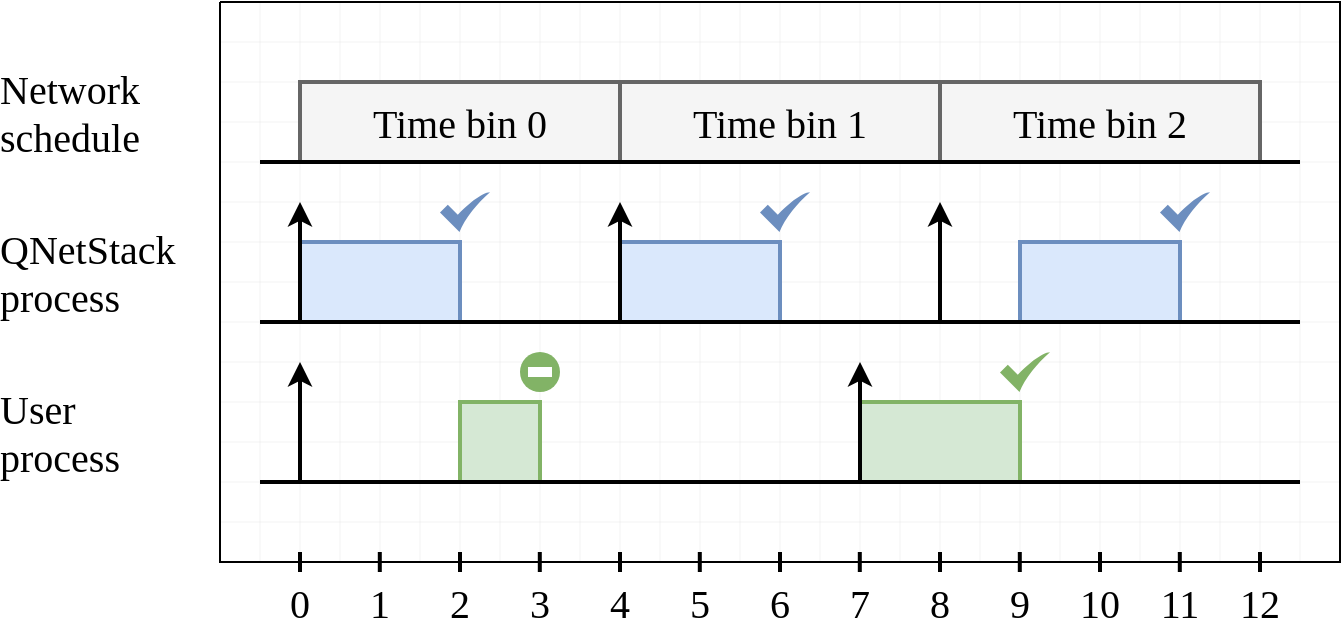 <mxfile>
    <diagram id="mJ-dKqEsO_aJzeUCnxig" name="Page-1">
        <mxGraphModel dx="-2203" dy="-63" grid="1" gridSize="10" guides="1" tooltips="1" connect="1" arrows="1" fold="1" page="1" pageScale="1" pageWidth="1100" pageHeight="850" background="none" math="0" shadow="0">
            <root>
                <mxCell id="0"/>
                <mxCell id="1" parent="0"/>
                <mxCell id="TwvXh9vUwDTi54hIFf0M-492" value="" style="verticalLabelPosition=bottom;verticalAlign=top;html=1;shape=mxgraph.basic.patternFillRect;fillStyle=grid;step=20;fillStrokeWidth=0.2;fillStrokeColor=#dddddd;strokeWidth=1;fillColor=#FFFFFF;fontFamily=Times New Roman;fontSize=20;align=center;" parent="1" vertex="1">
                    <mxGeometry x="3560" y="920" width="560" height="280" as="geometry"/>
                </mxCell>
                <mxCell id="TwvXh9vUwDTi54hIFf0M-493" value="" style="rounded=0;whiteSpace=wrap;html=1;strokeWidth=2;fillColor=#d5e8d4;strokeColor=#82b366;" parent="1" vertex="1">
                    <mxGeometry x="3880" y="1120" width="80" height="40" as="geometry"/>
                </mxCell>
                <mxCell id="TwvXh9vUwDTi54hIFf0M-494" value="" style="rounded=0;whiteSpace=wrap;html=1;strokeWidth=2;fillColor=#dae8fc;strokeColor=#6c8ebf;" parent="1" vertex="1">
                    <mxGeometry x="3600" y="1040" width="80" height="40" as="geometry"/>
                </mxCell>
                <mxCell id="TwvXh9vUwDTi54hIFf0M-495" value="" style="rounded=0;whiteSpace=wrap;html=1;strokeWidth=2;fillColor=#dae8fc;strokeColor=#6c8ebf;" parent="1" vertex="1">
                    <mxGeometry x="3760" y="1040" width="80" height="40" as="geometry"/>
                </mxCell>
                <mxCell id="TwvXh9vUwDTi54hIFf0M-496" value="" style="rounded=0;whiteSpace=wrap;html=1;strokeWidth=2;fillColor=#dae8fc;strokeColor=#6c8ebf;" parent="1" vertex="1">
                    <mxGeometry x="3960" y="1040" width="80" height="40" as="geometry"/>
                </mxCell>
                <mxCell id="TwvXh9vUwDTi54hIFf0M-497" value="" style="rounded=0;whiteSpace=wrap;html=1;strokeWidth=2;fillColor=#d5e8d4;strokeColor=#82b366;" parent="1" vertex="1">
                    <mxGeometry x="3680" y="1120" width="40" height="40" as="geometry"/>
                </mxCell>
                <mxCell id="TwvXh9vUwDTi54hIFf0M-498" value="Time bin 0" style="rounded=0;whiteSpace=wrap;html=1;strokeWidth=2;fillColor=#f5f5f5;strokeColor=#666666;fontFamily=Times New Roman;fontSize=20;" parent="1" vertex="1">
                    <mxGeometry x="3600" y="960" width="160" height="40" as="geometry"/>
                </mxCell>
                <mxCell id="TwvXh9vUwDTi54hIFf0M-499" value="Time bin 1" style="rounded=0;whiteSpace=wrap;html=1;strokeWidth=2;fillColor=#f5f5f5;strokeColor=#666666;fontFamily=Times New Roman;fontSize=20;" parent="1" vertex="1">
                    <mxGeometry x="3760" y="960" width="160" height="40" as="geometry"/>
                </mxCell>
                <mxCell id="TwvXh9vUwDTi54hIFf0M-500" value="Time bin 2" style="rounded=0;whiteSpace=wrap;html=1;strokeWidth=2;fillColor=#f5f5f5;strokeColor=#666666;fontFamily=Times New Roman;fontSize=20;" parent="1" vertex="1">
                    <mxGeometry x="3920" y="960" width="160" height="40" as="geometry"/>
                </mxCell>
                <mxCell id="TwvXh9vUwDTi54hIFf0M-501" style="edgeStyle=orthogonalEdgeStyle;rounded=1;orthogonalLoop=1;jettySize=auto;html=1;strokeWidth=2;" parent="1" edge="1">
                    <mxGeometry relative="1" as="geometry">
                        <mxPoint x="3600" y="1020" as="targetPoint"/>
                        <mxPoint x="3600" y="1080" as="sourcePoint"/>
                    </mxGeometry>
                </mxCell>
                <mxCell id="TwvXh9vUwDTi54hIFf0M-502" style="edgeStyle=orthogonalEdgeStyle;rounded=1;orthogonalLoop=1;jettySize=auto;html=1;strokeWidth=2;" parent="1" edge="1">
                    <mxGeometry relative="1" as="geometry">
                        <mxPoint x="3760" y="1020" as="targetPoint"/>
                        <mxPoint x="3760" y="1080" as="sourcePoint"/>
                    </mxGeometry>
                </mxCell>
                <mxCell id="TwvXh9vUwDTi54hIFf0M-503" style="edgeStyle=orthogonalEdgeStyle;rounded=1;orthogonalLoop=1;jettySize=auto;html=1;strokeWidth=2;" parent="1" edge="1">
                    <mxGeometry relative="1" as="geometry">
                        <mxPoint x="3920" y="1020" as="targetPoint"/>
                        <mxPoint x="3920" y="1080" as="sourcePoint"/>
                    </mxGeometry>
                </mxCell>
                <mxCell id="TwvXh9vUwDTi54hIFf0M-504" style="edgeStyle=orthogonalEdgeStyle;rounded=1;orthogonalLoop=1;jettySize=auto;html=1;strokeWidth=2;" parent="1" edge="1">
                    <mxGeometry relative="1" as="geometry">
                        <mxPoint x="3600" y="1100" as="targetPoint"/>
                        <mxPoint x="3600" y="1160" as="sourcePoint"/>
                    </mxGeometry>
                </mxCell>
                <mxCell id="TwvXh9vUwDTi54hIFf0M-505" style="edgeStyle=orthogonalEdgeStyle;rounded=1;orthogonalLoop=1;jettySize=auto;html=1;strokeWidth=2;" parent="1" edge="1">
                    <mxGeometry relative="1" as="geometry">
                        <mxPoint x="3880" y="1100" as="targetPoint"/>
                        <mxPoint x="3880" y="1160" as="sourcePoint"/>
                    </mxGeometry>
                </mxCell>
                <mxCell id="TwvXh9vUwDTi54hIFf0M-506" value="Network schedule" style="text;html=1;strokeColor=none;fillColor=none;align=left;verticalAlign=middle;whiteSpace=wrap;rounded=0;fontSize=20;fontColor=#000000;fontFamily=Times New Roman;spacing=0;" parent="1" vertex="1">
                    <mxGeometry x="3450" y="945" width="100" height="60" as="geometry"/>
                </mxCell>
                <mxCell id="TwvXh9vUwDTi54hIFf0M-507" value="QNetStack process" style="text;html=1;strokeColor=none;fillColor=none;align=left;verticalAlign=middle;whiteSpace=wrap;rounded=0;fontSize=20;fontColor=#000000;fontFamily=Times New Roman;spacing=0;" parent="1" vertex="1">
                    <mxGeometry x="3450" y="1025" width="100" height="60" as="geometry"/>
                </mxCell>
                <mxCell id="TwvXh9vUwDTi54hIFf0M-508" value="User process" style="text;html=1;strokeColor=none;fillColor=none;align=left;verticalAlign=middle;whiteSpace=wrap;rounded=0;fontSize=20;fontColor=#000000;fontFamily=Times New Roman;spacing=0;" parent="1" vertex="1">
                    <mxGeometry x="3450" y="1105" width="100" height="60" as="geometry"/>
                </mxCell>
                <mxCell id="TwvXh9vUwDTi54hIFf0M-509" value="" style="html=1;aspect=fixed;strokeColor=none;shadow=0;align=center;verticalAlign=top;shape=mxgraph.gcp2.check;fontFamily=Times New Roman;fontSize=20;fillColor=#6C8EBF;" parent="1" vertex="1">
                    <mxGeometry x="3670" y="1015" width="25" height="20" as="geometry"/>
                </mxCell>
                <mxCell id="TwvXh9vUwDTi54hIFf0M-510" value="" style="html=1;aspect=fixed;strokeColor=none;shadow=0;align=center;verticalAlign=top;shape=mxgraph.gcp2.check;fontFamily=Times New Roman;fontSize=20;fillColor=#6C8EBF;" parent="1" vertex="1">
                    <mxGeometry x="3830" y="1015" width="25" height="20" as="geometry"/>
                </mxCell>
                <mxCell id="TwvXh9vUwDTi54hIFf0M-511" value="" style="html=1;aspect=fixed;strokeColor=none;shadow=0;align=center;verticalAlign=top;shape=mxgraph.gcp2.check;fontFamily=Times New Roman;fontSize=20;fillColor=#6C8EBF;" parent="1" vertex="1">
                    <mxGeometry x="4030" y="1015" width="25" height="20" as="geometry"/>
                </mxCell>
                <mxCell id="TwvXh9vUwDTi54hIFf0M-512" value="" style="html=1;aspect=fixed;strokeColor=none;shadow=0;align=center;verticalAlign=top;shape=mxgraph.gcp2.check;fontFamily=Times New Roman;fontSize=20;fillColor=#82B366;" parent="1" vertex="1">
                    <mxGeometry x="3950" y="1095" width="25" height="20" as="geometry"/>
                </mxCell>
                <mxCell id="TwvXh9vUwDTi54hIFf0M-513" value="0" style="text;html=1;strokeColor=none;fillColor=none;align=center;verticalAlign=middle;whiteSpace=wrap;rounded=0;fontSize=20;fontColor=#000000;fontFamily=Times New Roman;spacing=0;fontStyle=0" parent="1" vertex="1">
                    <mxGeometry x="3580" y="1200" width="40" height="40" as="geometry"/>
                </mxCell>
                <mxCell id="TwvXh9vUwDTi54hIFf0M-514" value="2" style="text;html=1;strokeColor=none;fillColor=none;align=center;verticalAlign=middle;whiteSpace=wrap;rounded=0;fontSize=20;fontColor=#000000;fontFamily=Times New Roman;spacing=0;fontStyle=0" parent="1" vertex="1">
                    <mxGeometry x="3660" y="1200" width="40" height="40" as="geometry"/>
                </mxCell>
                <mxCell id="TwvXh9vUwDTi54hIFf0M-515" value="3" style="text;html=1;strokeColor=none;fillColor=none;align=center;verticalAlign=middle;whiteSpace=wrap;rounded=0;fontSize=20;fontColor=#000000;fontFamily=Times New Roman;spacing=0;fontStyle=0" parent="1" vertex="1">
                    <mxGeometry x="3700" y="1200" width="40" height="40" as="geometry"/>
                </mxCell>
                <mxCell id="TwvXh9vUwDTi54hIFf0M-516" value="4" style="text;html=1;strokeColor=none;fillColor=none;align=center;verticalAlign=middle;whiteSpace=wrap;rounded=0;fontSize=20;fontColor=#000000;fontFamily=Times New Roman;spacing=0;fontStyle=0" parent="1" vertex="1">
                    <mxGeometry x="3740" y="1200" width="40" height="40" as="geometry"/>
                </mxCell>
                <mxCell id="TwvXh9vUwDTi54hIFf0M-517" value="6" style="text;html=1;strokeColor=none;fillColor=none;align=center;verticalAlign=middle;whiteSpace=wrap;rounded=0;fontSize=20;fontColor=#000000;fontFamily=Times New Roman;spacing=0;fontStyle=0" parent="1" vertex="1">
                    <mxGeometry x="3820" y="1200" width="40" height="40" as="geometry"/>
                </mxCell>
                <mxCell id="TwvXh9vUwDTi54hIFf0M-518" value="7" style="text;html=1;strokeColor=none;fillColor=none;align=center;verticalAlign=middle;whiteSpace=wrap;rounded=0;fontSize=20;fontColor=#000000;fontFamily=Times New Roman;spacing=0;fontStyle=0" parent="1" vertex="1">
                    <mxGeometry x="3860" y="1200" width="40" height="40" as="geometry"/>
                </mxCell>
                <mxCell id="TwvXh9vUwDTi54hIFf0M-519" value="8" style="text;html=1;strokeColor=none;fillColor=none;align=center;verticalAlign=middle;whiteSpace=wrap;rounded=0;fontSize=20;fontColor=#000000;fontFamily=Times New Roman;spacing=0;fontStyle=0" parent="1" vertex="1">
                    <mxGeometry x="3900" y="1200" width="40" height="40" as="geometry"/>
                </mxCell>
                <mxCell id="TwvXh9vUwDTi54hIFf0M-520" value="9" style="text;html=1;strokeColor=none;fillColor=none;align=center;verticalAlign=middle;whiteSpace=wrap;rounded=0;fontSize=20;fontColor=#000000;fontFamily=Times New Roman;spacing=0;fontStyle=0" parent="1" vertex="1">
                    <mxGeometry x="3940" y="1200" width="40" height="40" as="geometry"/>
                </mxCell>
                <mxCell id="TwvXh9vUwDTi54hIFf0M-521" value="11" style="text;html=1;strokeColor=none;fillColor=none;align=center;verticalAlign=middle;whiteSpace=wrap;rounded=0;fontSize=20;fontColor=#000000;fontFamily=Times New Roman;spacing=0;fontStyle=0" parent="1" vertex="1">
                    <mxGeometry x="4020" y="1200" width="40" height="40" as="geometry"/>
                </mxCell>
                <mxCell id="TwvXh9vUwDTi54hIFf0M-522" value="12" style="text;html=1;strokeColor=none;fillColor=none;align=center;verticalAlign=middle;whiteSpace=wrap;rounded=0;fontSize=20;fontColor=#000000;fontFamily=Times New Roman;spacing=0;fontStyle=0" parent="1" vertex="1">
                    <mxGeometry x="4060" y="1200" width="40" height="40" as="geometry"/>
                </mxCell>
                <mxCell id="TwvXh9vUwDTi54hIFf0M-523" value="" style="group" parent="1" vertex="1" connectable="0">
                    <mxGeometry x="3600" y="1195" width="480" height="10" as="geometry"/>
                </mxCell>
                <mxCell id="TwvXh9vUwDTi54hIFf0M-524" value="" style="endArrow=none;html=1;strokeWidth=2;fontFamily=Times New Roman;fontSize=20;" parent="TwvXh9vUwDTi54hIFf0M-523" edge="1">
                    <mxGeometry width="50" height="50" relative="1" as="geometry">
                        <mxPoint as="sourcePoint"/>
                        <mxPoint y="10" as="targetPoint"/>
                    </mxGeometry>
                </mxCell>
                <mxCell id="TwvXh9vUwDTi54hIFf0M-525" value="" style="endArrow=none;html=1;strokeWidth=2;fontFamily=Times New Roman;fontSize=20;" parent="TwvXh9vUwDTi54hIFf0M-523" edge="1">
                    <mxGeometry width="50" height="50" relative="1" as="geometry">
                        <mxPoint x="39.9" as="sourcePoint"/>
                        <mxPoint x="39.9" y="10" as="targetPoint"/>
                    </mxGeometry>
                </mxCell>
                <mxCell id="TwvXh9vUwDTi54hIFf0M-526" value="" style="endArrow=none;html=1;strokeWidth=2;fontFamily=Times New Roman;fontSize=20;" parent="TwvXh9vUwDTi54hIFf0M-523" edge="1">
                    <mxGeometry width="50" height="50" relative="1" as="geometry">
                        <mxPoint x="80.0" as="sourcePoint"/>
                        <mxPoint x="80.0" y="10" as="targetPoint"/>
                    </mxGeometry>
                </mxCell>
                <mxCell id="TwvXh9vUwDTi54hIFf0M-527" value="" style="endArrow=none;html=1;strokeWidth=2;fontFamily=Times New Roman;fontSize=20;" parent="TwvXh9vUwDTi54hIFf0M-523" edge="1">
                    <mxGeometry width="50" height="50" relative="1" as="geometry">
                        <mxPoint x="119.9" as="sourcePoint"/>
                        <mxPoint x="119.9" y="10" as="targetPoint"/>
                    </mxGeometry>
                </mxCell>
                <mxCell id="TwvXh9vUwDTi54hIFf0M-528" value="" style="endArrow=none;html=1;strokeWidth=2;fontFamily=Times New Roman;fontSize=20;" parent="TwvXh9vUwDTi54hIFf0M-523" edge="1">
                    <mxGeometry width="50" height="50" relative="1" as="geometry">
                        <mxPoint x="160.0" as="sourcePoint"/>
                        <mxPoint x="160.0" y="10" as="targetPoint"/>
                    </mxGeometry>
                </mxCell>
                <mxCell id="TwvXh9vUwDTi54hIFf0M-529" value="" style="endArrow=none;html=1;strokeWidth=2;fontFamily=Times New Roman;fontSize=20;" parent="TwvXh9vUwDTi54hIFf0M-523" edge="1">
                    <mxGeometry width="50" height="50" relative="1" as="geometry">
                        <mxPoint x="199.9" as="sourcePoint"/>
                        <mxPoint x="199.9" y="10" as="targetPoint"/>
                    </mxGeometry>
                </mxCell>
                <mxCell id="TwvXh9vUwDTi54hIFf0M-530" value="" style="endArrow=none;html=1;strokeWidth=2;fontFamily=Times New Roman;fontSize=20;" parent="TwvXh9vUwDTi54hIFf0M-523" edge="1">
                    <mxGeometry width="50" height="50" relative="1" as="geometry">
                        <mxPoint x="240.0" as="sourcePoint"/>
                        <mxPoint x="240.0" y="10" as="targetPoint"/>
                    </mxGeometry>
                </mxCell>
                <mxCell id="TwvXh9vUwDTi54hIFf0M-531" value="" style="endArrow=none;html=1;strokeWidth=2;fontFamily=Times New Roman;fontSize=20;" parent="TwvXh9vUwDTi54hIFf0M-523" edge="1">
                    <mxGeometry width="50" height="50" relative="1" as="geometry">
                        <mxPoint x="279.9" as="sourcePoint"/>
                        <mxPoint x="279.9" y="10" as="targetPoint"/>
                    </mxGeometry>
                </mxCell>
                <mxCell id="TwvXh9vUwDTi54hIFf0M-532" value="" style="endArrow=none;html=1;strokeWidth=2;fontFamily=Times New Roman;fontSize=20;" parent="TwvXh9vUwDTi54hIFf0M-523" edge="1">
                    <mxGeometry width="50" height="50" relative="1" as="geometry">
                        <mxPoint x="320.0" as="sourcePoint"/>
                        <mxPoint x="320.0" y="10" as="targetPoint"/>
                    </mxGeometry>
                </mxCell>
                <mxCell id="TwvXh9vUwDTi54hIFf0M-533" value="" style="endArrow=none;html=1;strokeWidth=2;fontFamily=Times New Roman;fontSize=20;" parent="TwvXh9vUwDTi54hIFf0M-523" edge="1">
                    <mxGeometry width="50" height="50" relative="1" as="geometry">
                        <mxPoint x="359.9" as="sourcePoint"/>
                        <mxPoint x="359.9" y="10" as="targetPoint"/>
                    </mxGeometry>
                </mxCell>
                <mxCell id="TwvXh9vUwDTi54hIFf0M-534" value="" style="endArrow=none;html=1;strokeWidth=2;fontFamily=Times New Roman;fontSize=20;" parent="TwvXh9vUwDTi54hIFf0M-523" edge="1">
                    <mxGeometry width="50" height="50" relative="1" as="geometry">
                        <mxPoint x="400.0" as="sourcePoint"/>
                        <mxPoint x="400.0" y="10" as="targetPoint"/>
                    </mxGeometry>
                </mxCell>
                <mxCell id="TwvXh9vUwDTi54hIFf0M-535" value="" style="endArrow=none;html=1;strokeWidth=2;fontFamily=Times New Roman;fontSize=20;" parent="TwvXh9vUwDTi54hIFf0M-523" edge="1">
                    <mxGeometry width="50" height="50" relative="1" as="geometry">
                        <mxPoint x="439.9" as="sourcePoint"/>
                        <mxPoint x="439.9" y="10" as="targetPoint"/>
                    </mxGeometry>
                </mxCell>
                <mxCell id="TwvXh9vUwDTi54hIFf0M-536" value="" style="endArrow=none;html=1;strokeWidth=2;fontFamily=Times New Roman;fontSize=20;" parent="TwvXh9vUwDTi54hIFf0M-523" edge="1">
                    <mxGeometry width="50" height="50" relative="1" as="geometry">
                        <mxPoint x="480" as="sourcePoint"/>
                        <mxPoint x="480" y="10" as="targetPoint"/>
                    </mxGeometry>
                </mxCell>
                <mxCell id="TwvXh9vUwDTi54hIFf0M-537" value="" style="ellipse;whiteSpace=wrap;html=1;aspect=fixed;strokeWidth=2;fillColor=#82B366;fontFamily=Times New Roman;fontSize=20;align=left;strokeColor=none;" parent="1" vertex="1">
                    <mxGeometry x="3710" y="1095" width="20" height="20" as="geometry"/>
                </mxCell>
                <mxCell id="TwvXh9vUwDTi54hIFf0M-538" value="" style="rounded=0;whiteSpace=wrap;html=1;strokeWidth=2;fontFamily=Times New Roman;fontSize=20;align=left;strokeColor=none;fillColor=#FFFFFF;" parent="1" vertex="1">
                    <mxGeometry x="3714" y="1102.5" width="12" height="5" as="geometry"/>
                </mxCell>
                <mxCell id="TwvXh9vUwDTi54hIFf0M-539" style="edgeStyle=orthogonalEdgeStyle;rounded=1;orthogonalLoop=1;jettySize=auto;html=1;strokeWidth=2;endArrow=none;endFill=0;" parent="1" edge="1">
                    <mxGeometry relative="1" as="geometry">
                        <mxPoint x="4100" y="1080" as="targetPoint"/>
                        <mxPoint x="3580" y="1080" as="sourcePoint"/>
                    </mxGeometry>
                </mxCell>
                <mxCell id="TwvXh9vUwDTi54hIFf0M-540" style="edgeStyle=orthogonalEdgeStyle;rounded=1;orthogonalLoop=1;jettySize=auto;html=1;strokeWidth=2;endArrow=none;endFill=0;" parent="1" edge="1">
                    <mxGeometry relative="1" as="geometry">
                        <mxPoint x="4100" y="1000" as="targetPoint"/>
                        <mxPoint x="3580" y="1000" as="sourcePoint"/>
                    </mxGeometry>
                </mxCell>
                <mxCell id="TwvXh9vUwDTi54hIFf0M-541" style="edgeStyle=orthogonalEdgeStyle;rounded=1;orthogonalLoop=1;jettySize=auto;html=1;strokeWidth=2;endArrow=none;endFill=0;" parent="1" edge="1">
                    <mxGeometry relative="1" as="geometry">
                        <mxPoint x="4100" y="1160" as="targetPoint"/>
                        <mxPoint x="3580" y="1160" as="sourcePoint"/>
                    </mxGeometry>
                </mxCell>
                <mxCell id="TwvXh9vUwDTi54hIFf0M-542" value="1" style="text;html=1;strokeColor=none;fillColor=none;align=center;verticalAlign=middle;whiteSpace=wrap;rounded=0;fontSize=20;fontColor=#000000;fontFamily=Times New Roman;spacing=0;fontStyle=0" parent="1" vertex="1">
                    <mxGeometry x="3620" y="1200" width="40" height="40" as="geometry"/>
                </mxCell>
                <mxCell id="TwvXh9vUwDTi54hIFf0M-543" value="5" style="text;html=1;strokeColor=none;fillColor=none;align=center;verticalAlign=middle;whiteSpace=wrap;rounded=0;fontSize=20;fontColor=#000000;fontFamily=Times New Roman;spacing=0;fontStyle=0" parent="1" vertex="1">
                    <mxGeometry x="3780" y="1200" width="40" height="40" as="geometry"/>
                </mxCell>
                <mxCell id="TwvXh9vUwDTi54hIFf0M-544" value="10" style="text;html=1;strokeColor=none;fillColor=none;align=center;verticalAlign=middle;whiteSpace=wrap;rounded=0;fontSize=20;fontColor=#000000;fontFamily=Times New Roman;spacing=0;fontStyle=0" parent="1" vertex="1">
                    <mxGeometry x="3980" y="1200" width="40" height="40" as="geometry"/>
                </mxCell>
            </root>
        </mxGraphModel>
    </diagram>
</mxfile>